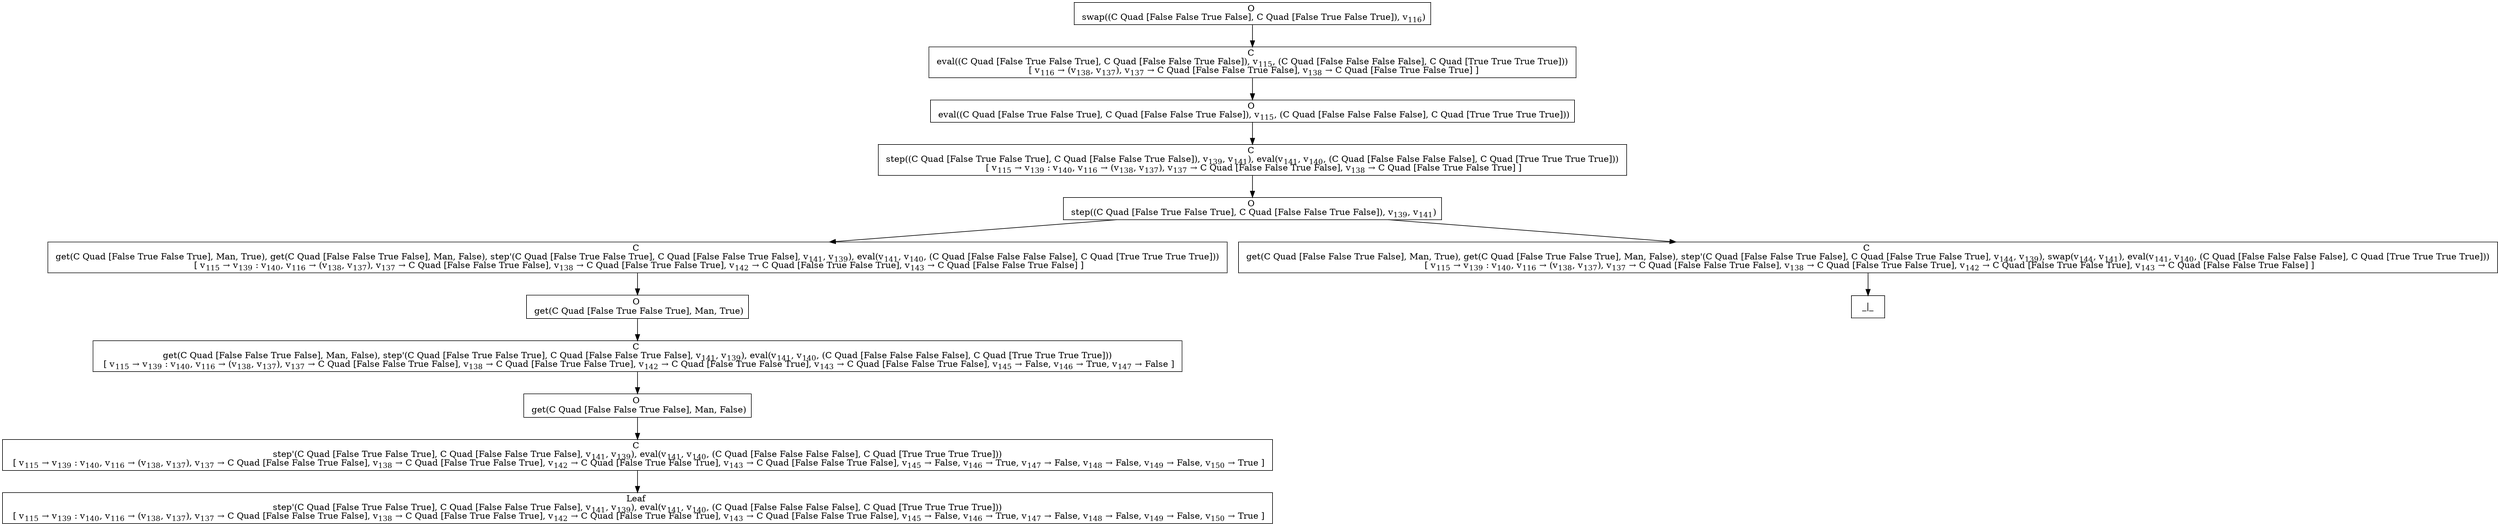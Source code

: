 digraph {
    graph [rankdir=TB
          ,bgcolor=transparent];
    node [shape=box
         ,fillcolor=white
         ,style=filled];
    0 [label=<O <BR/> swap((C Quad [False False True False], C Quad [False True False True]), v<SUB>116</SUB>)>];
    1 [label=<C <BR/> eval((C Quad [False True False True], C Quad [False False True False]), v<SUB>115</SUB>, (C Quad [False False False False], C Quad [True True True True])) <BR/>  [ v<SUB>116</SUB> &rarr; (v<SUB>138</SUB>, v<SUB>137</SUB>), v<SUB>137</SUB> &rarr; C Quad [False False True False], v<SUB>138</SUB> &rarr; C Quad [False True False True] ] >];
    2 [label=<O <BR/> eval((C Quad [False True False True], C Quad [False False True False]), v<SUB>115</SUB>, (C Quad [False False False False], C Quad [True True True True]))>];
    3 [label=<C <BR/> step((C Quad [False True False True], C Quad [False False True False]), v<SUB>139</SUB>, v<SUB>141</SUB>), eval(v<SUB>141</SUB>, v<SUB>140</SUB>, (C Quad [False False False False], C Quad [True True True True])) <BR/>  [ v<SUB>115</SUB> &rarr; v<SUB>139</SUB> : v<SUB>140</SUB>, v<SUB>116</SUB> &rarr; (v<SUB>138</SUB>, v<SUB>137</SUB>), v<SUB>137</SUB> &rarr; C Quad [False False True False], v<SUB>138</SUB> &rarr; C Quad [False True False True] ] >];
    4 [label=<O <BR/> step((C Quad [False True False True], C Quad [False False True False]), v<SUB>139</SUB>, v<SUB>141</SUB>)>];
    5 [label=<C <BR/> get(C Quad [False True False True], Man, True), get(C Quad [False False True False], Man, False), step'(C Quad [False True False True], C Quad [False False True False], v<SUB>141</SUB>, v<SUB>139</SUB>), eval(v<SUB>141</SUB>, v<SUB>140</SUB>, (C Quad [False False False False], C Quad [True True True True])) <BR/>  [ v<SUB>115</SUB> &rarr; v<SUB>139</SUB> : v<SUB>140</SUB>, v<SUB>116</SUB> &rarr; (v<SUB>138</SUB>, v<SUB>137</SUB>), v<SUB>137</SUB> &rarr; C Quad [False False True False], v<SUB>138</SUB> &rarr; C Quad [False True False True], v<SUB>142</SUB> &rarr; C Quad [False True False True], v<SUB>143</SUB> &rarr; C Quad [False False True False] ] >];
    6 [label=<C <BR/> get(C Quad [False False True False], Man, True), get(C Quad [False True False True], Man, False), step'(C Quad [False False True False], C Quad [False True False True], v<SUB>144</SUB>, v<SUB>139</SUB>), swap(v<SUB>144</SUB>, v<SUB>141</SUB>), eval(v<SUB>141</SUB>, v<SUB>140</SUB>, (C Quad [False False False False], C Quad [True True True True])) <BR/>  [ v<SUB>115</SUB> &rarr; v<SUB>139</SUB> : v<SUB>140</SUB>, v<SUB>116</SUB> &rarr; (v<SUB>138</SUB>, v<SUB>137</SUB>), v<SUB>137</SUB> &rarr; C Quad [False False True False], v<SUB>138</SUB> &rarr; C Quad [False True False True], v<SUB>142</SUB> &rarr; C Quad [False True False True], v<SUB>143</SUB> &rarr; C Quad [False False True False] ] >];
    7 [label=<O <BR/> get(C Quad [False True False True], Man, True)>];
    8 [label=<C <BR/> get(C Quad [False False True False], Man, False), step'(C Quad [False True False True], C Quad [False False True False], v<SUB>141</SUB>, v<SUB>139</SUB>), eval(v<SUB>141</SUB>, v<SUB>140</SUB>, (C Quad [False False False False], C Quad [True True True True])) <BR/>  [ v<SUB>115</SUB> &rarr; v<SUB>139</SUB> : v<SUB>140</SUB>, v<SUB>116</SUB> &rarr; (v<SUB>138</SUB>, v<SUB>137</SUB>), v<SUB>137</SUB> &rarr; C Quad [False False True False], v<SUB>138</SUB> &rarr; C Quad [False True False True], v<SUB>142</SUB> &rarr; C Quad [False True False True], v<SUB>143</SUB> &rarr; C Quad [False False True False], v<SUB>145</SUB> &rarr; False, v<SUB>146</SUB> &rarr; True, v<SUB>147</SUB> &rarr; False ] >];
    9 [label=<O <BR/> get(C Quad [False False True False], Man, False)>];
    10 [label=<C <BR/> step'(C Quad [False True False True], C Quad [False False True False], v<SUB>141</SUB>, v<SUB>139</SUB>), eval(v<SUB>141</SUB>, v<SUB>140</SUB>, (C Quad [False False False False], C Quad [True True True True])) <BR/>  [ v<SUB>115</SUB> &rarr; v<SUB>139</SUB> : v<SUB>140</SUB>, v<SUB>116</SUB> &rarr; (v<SUB>138</SUB>, v<SUB>137</SUB>), v<SUB>137</SUB> &rarr; C Quad [False False True False], v<SUB>138</SUB> &rarr; C Quad [False True False True], v<SUB>142</SUB> &rarr; C Quad [False True False True], v<SUB>143</SUB> &rarr; C Quad [False False True False], v<SUB>145</SUB> &rarr; False, v<SUB>146</SUB> &rarr; True, v<SUB>147</SUB> &rarr; False, v<SUB>148</SUB> &rarr; False, v<SUB>149</SUB> &rarr; False, v<SUB>150</SUB> &rarr; True ] >];
    11 [label=<Leaf <BR/> step'(C Quad [False True False True], C Quad [False False True False], v<SUB>141</SUB>, v<SUB>139</SUB>), eval(v<SUB>141</SUB>, v<SUB>140</SUB>, (C Quad [False False False False], C Quad [True True True True])) <BR/>  [ v<SUB>115</SUB> &rarr; v<SUB>139</SUB> : v<SUB>140</SUB>, v<SUB>116</SUB> &rarr; (v<SUB>138</SUB>, v<SUB>137</SUB>), v<SUB>137</SUB> &rarr; C Quad [False False True False], v<SUB>138</SUB> &rarr; C Quad [False True False True], v<SUB>142</SUB> &rarr; C Quad [False True False True], v<SUB>143</SUB> &rarr; C Quad [False False True False], v<SUB>145</SUB> &rarr; False, v<SUB>146</SUB> &rarr; True, v<SUB>147</SUB> &rarr; False, v<SUB>148</SUB> &rarr; False, v<SUB>149</SUB> &rarr; False, v<SUB>150</SUB> &rarr; True ] >];
    12 [label=<_|_>];
    0 -> 1 [label=""];
    1 -> 2 [label=""];
    2 -> 3 [label=""];
    3 -> 4 [label=""];
    4 -> 5 [label=""];
    4 -> 6 [label=""];
    5 -> 7 [label=""];
    6 -> 12 [label=""];
    7 -> 8 [label=""];
    8 -> 9 [label=""];
    9 -> 10 [label=""];
    10 -> 11 [label=""];
}